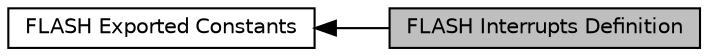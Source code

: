 digraph "FLASH Interrupts Definition"
{
  edge [fontname="Helvetica",fontsize="10",labelfontname="Helvetica",labelfontsize="10"];
  node [fontname="Helvetica",fontsize="10",shape=box];
  rankdir=LR;
  Node2 [label="FLASH Exported Constants",height=0.2,width=0.4,color="black", fillcolor="white", style="filled",URL="$group__FLASH__Exported__Constants.html",tooltip=" "];
  Node1 [label="FLASH Interrupts Definition",height=0.2,width=0.4,color="black", fillcolor="grey75", style="filled", fontcolor="black",tooltip="FLASH Interrupt definition."];
  Node2->Node1 [shape=plaintext, dir="back", style="solid"];
}
